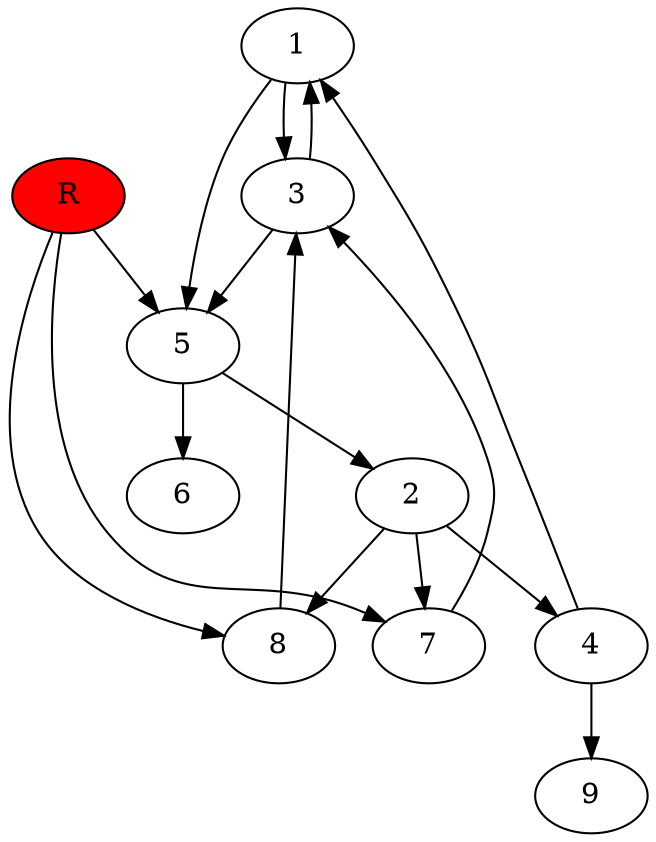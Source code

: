 digraph prb34122 {
	1
	2
	3
	4
	5
	6
	7
	8
	R [fillcolor="#ff0000" style=filled]
	1 -> 3
	1 -> 5
	2 -> 4
	2 -> 7
	2 -> 8
	3 -> 1
	3 -> 5
	4 -> 1
	4 -> 9
	5 -> 2
	5 -> 6
	7 -> 3
	8 -> 3
	R -> 5
	R -> 7
	R -> 8
}
